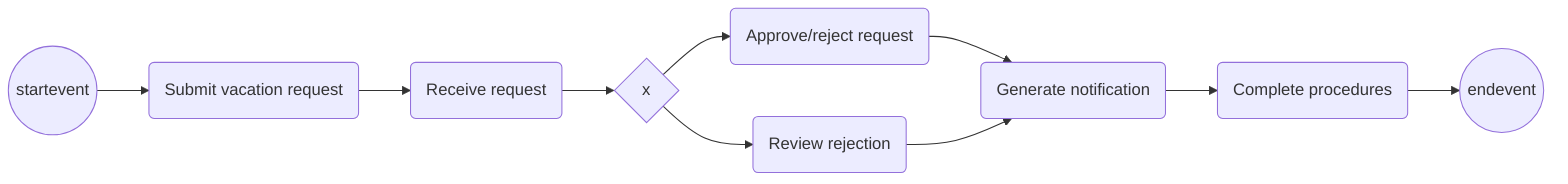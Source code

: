 graph LR
1:startevent:((startevent)) --> 2:task:(Submit vacation request)
2:task: --> 3:task:(Receive request)
3:task: --> 4:exclusivegateway:{x}
4:exclusivegateway: --> 5:task:(Approve/reject request)
4:exclusivegateway: --> 6:task:(Review rejection)
5:task: --> 7:task:(Generate notification)
6:task: --> 7:task:
7:task: --> 8:task:(Complete procedures)
8:task: --> 9:endevent:((endevent))